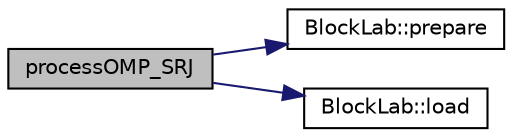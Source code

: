 digraph "processOMP_SRJ"
{
  edge [fontname="Helvetica",fontsize="10",labelfontname="Helvetica",labelfontsize="10"];
  node [fontname="Helvetica",fontsize="10",shape=record];
  rankdir="LR";
  Node1 [label="processOMP_SRJ",height=0.2,width=0.4,color="black", fillcolor="grey75", style="filled", fontcolor="black"];
  Node1 -> Node2 [color="midnightblue",fontsize="10",style="solid",fontname="Helvetica"];
  Node2 [label="BlockLab::prepare",height=0.2,width=0.4,color="black", fillcolor="white", style="filled",URL="$class_block_lab.html#ad529f8c851da336419ad63c25ba76429"];
  Node1 -> Node3 [color="midnightblue",fontsize="10",style="solid",fontname="Helvetica"];
  Node3 [label="BlockLab::load",height=0.2,width=0.4,color="black", fillcolor="white", style="filled",URL="$class_block_lab.html#aefd27fed8fbb1d3d60fe1457ae90f248"];
}
